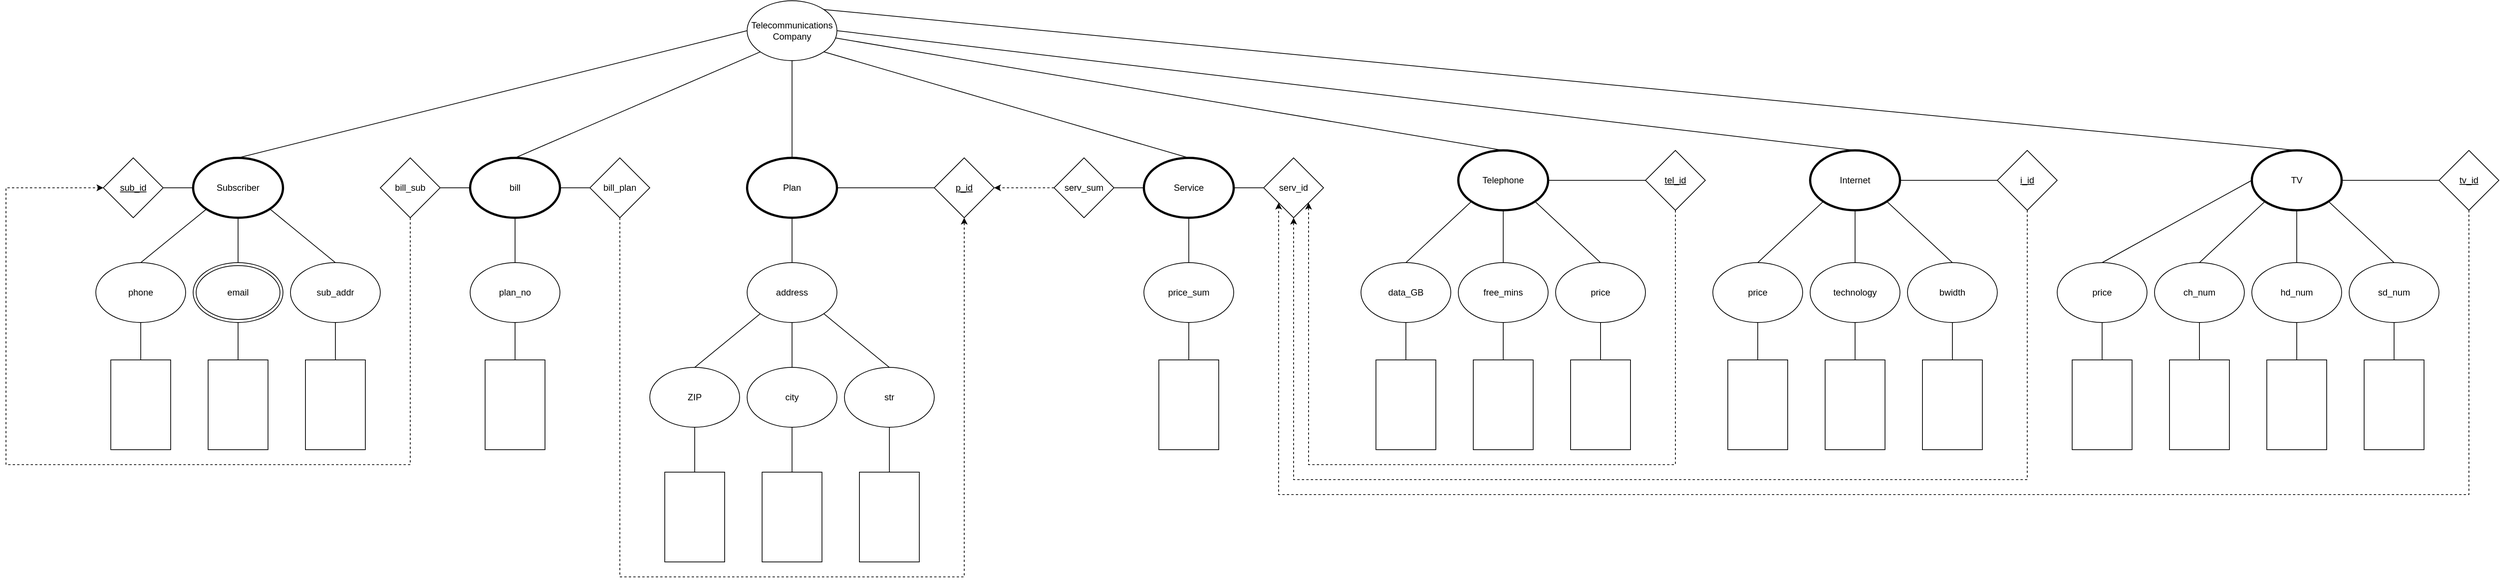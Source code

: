 <mxfile version="20.6.2" type="device"><diagram id="_O1bVxyvgIT5ZlkTUjTF" name="Page-1"><mxGraphModel dx="1822" dy="842" grid="1" gridSize="10" guides="1" tooltips="1" connect="1" arrows="1" fold="1" page="0" pageScale="1" pageWidth="850" pageHeight="1100" math="0" shadow="0"><root><mxCell id="0"/><mxCell id="1" parent="0"/><mxCell id="fbvqgnFjn6PV2NmL-w1n-10" style="rounded=0;orthogonalLoop=1;jettySize=auto;html=1;exitX=0;exitY=0.5;exitDx=0;exitDy=0;entryX=0.5;entryY=0;entryDx=0;entryDy=0;endArrow=none;endFill=0;" parent="1" source="fbvqgnFjn6PV2NmL-w1n-1" target="fbvqgnFjn6PV2NmL-w1n-14" edge="1"><mxGeometry relative="1" as="geometry"><mxPoint x="70" y="240" as="targetPoint"/></mxGeometry></mxCell><mxCell id="fbvqgnFjn6PV2NmL-w1n-67" style="edgeStyle=none;rounded=0;orthogonalLoop=1;jettySize=auto;html=1;exitX=0.5;exitY=1;exitDx=0;exitDy=0;entryX=0.5;entryY=0;entryDx=0;entryDy=0;endArrow=none;endFill=0;" parent="1" source="fbvqgnFjn6PV2NmL-w1n-1" target="fbvqgnFjn6PV2NmL-w1n-47" edge="1"><mxGeometry relative="1" as="geometry"/></mxCell><mxCell id="fbvqgnFjn6PV2NmL-w1n-1" value="Telecommunications&lt;br&gt;Company" style="ellipse;whiteSpace=wrap;html=1;" parent="1" vertex="1"><mxGeometry x="710" y="30" width="120" height="80" as="geometry"/></mxCell><mxCell id="fbvqgnFjn6PV2NmL-w1n-16" style="rounded=0;orthogonalLoop=1;jettySize=auto;html=1;exitX=0;exitY=0.5;exitDx=0;exitDy=0;entryX=1;entryY=0.5;entryDx=0;entryDy=0;endArrow=none;endFill=0;" parent="1" source="fbvqgnFjn6PV2NmL-w1n-14" target="fbvqgnFjn6PV2NmL-w1n-15" edge="1"><mxGeometry relative="1" as="geometry"/></mxCell><mxCell id="fbvqgnFjn6PV2NmL-w1n-23" style="rounded=0;orthogonalLoop=1;jettySize=auto;html=1;exitX=0.5;exitY=1;exitDx=0;exitDy=0;entryX=0.5;entryY=0;entryDx=0;entryDy=0;endArrow=none;endFill=0;" parent="1" source="fbvqgnFjn6PV2NmL-w1n-14" target="fbvqgnFjn6PV2NmL-w1n-25" edge="1"><mxGeometry relative="1" as="geometry"><mxPoint x="30" y="380.0" as="targetPoint"/></mxGeometry></mxCell><mxCell id="fbvqgnFjn6PV2NmL-w1n-24" style="rounded=0;orthogonalLoop=1;jettySize=auto;html=1;exitX=1;exitY=1;exitDx=0;exitDy=0;entryX=0.5;entryY=0;entryDx=0;entryDy=0;endArrow=none;endFill=0;" parent="1" source="fbvqgnFjn6PV2NmL-w1n-14" target="fbvqgnFjn6PV2NmL-w1n-21" edge="1"><mxGeometry relative="1" as="geometry"/></mxCell><mxCell id="fbvqgnFjn6PV2NmL-w1n-14" value="Subscriber" style="ellipse;whiteSpace=wrap;html=1;strokeWidth=3;" parent="1" vertex="1"><mxGeometry x="-30" y="240" width="120" height="80" as="geometry"/></mxCell><mxCell id="fbvqgnFjn6PV2NmL-w1n-15" value="&lt;u&gt;sub_id&lt;/u&gt;" style="rhombus;whiteSpace=wrap;html=1;" parent="1" vertex="1"><mxGeometry x="-150" y="240" width="80" height="80" as="geometry"/></mxCell><mxCell id="fbvqgnFjn6PV2NmL-w1n-31" style="rounded=0;orthogonalLoop=1;jettySize=auto;html=1;exitX=0.5;exitY=1;exitDx=0;exitDy=0;entryX=0.5;entryY=0;entryDx=0;entryDy=0;endArrow=none;endFill=0;" parent="1" source="fbvqgnFjn6PV2NmL-w1n-19" target="fbvqgnFjn6PV2NmL-w1n-27" edge="1"><mxGeometry relative="1" as="geometry"/></mxCell><mxCell id="fbvqgnFjn6PV2NmL-w1n-19" value="phone" style="ellipse;whiteSpace=wrap;html=1;" parent="1" vertex="1"><mxGeometry x="-160" y="380" width="120" height="80" as="geometry"/></mxCell><mxCell id="fbvqgnFjn6PV2NmL-w1n-33" style="rounded=0;orthogonalLoop=1;jettySize=auto;html=1;exitX=0.5;exitY=1;exitDx=0;exitDy=0;entryX=0.5;entryY=0;entryDx=0;entryDy=0;endArrow=none;endFill=0;" parent="1" source="fbvqgnFjn6PV2NmL-w1n-21" target="fbvqgnFjn6PV2NmL-w1n-29" edge="1"><mxGeometry relative="1" as="geometry"/></mxCell><mxCell id="fbvqgnFjn6PV2NmL-w1n-21" value="sub_addr" style="ellipse;whiteSpace=wrap;html=1;" parent="1" vertex="1"><mxGeometry x="100" y="380" width="120" height="80" as="geometry"/></mxCell><mxCell id="fbvqgnFjn6PV2NmL-w1n-32" style="rounded=0;orthogonalLoop=1;jettySize=auto;html=1;exitX=0.5;exitY=1;exitDx=0;exitDy=0;entryX=0.5;entryY=0;entryDx=0;entryDy=0;endArrow=none;endFill=0;" parent="1" source="fbvqgnFjn6PV2NmL-w1n-25" target="fbvqgnFjn6PV2NmL-w1n-30" edge="1"><mxGeometry relative="1" as="geometry"/></mxCell><mxCell id="fbvqgnFjn6PV2NmL-w1n-25" value="email" style="ellipse;shape=doubleEllipse;whiteSpace=wrap;html=1;" parent="1" vertex="1"><mxGeometry x="-30" y="380" width="120" height="80" as="geometry"/></mxCell><mxCell id="fbvqgnFjn6PV2NmL-w1n-27" value="" style="rounded=0;whiteSpace=wrap;html=1;" parent="1" vertex="1"><mxGeometry x="-140" y="510" width="80" height="120" as="geometry"/></mxCell><mxCell id="fbvqgnFjn6PV2NmL-w1n-29" value="" style="rounded=0;whiteSpace=wrap;html=1;" parent="1" vertex="1"><mxGeometry x="120" y="510" width="80" height="120" as="geometry"/></mxCell><mxCell id="fbvqgnFjn6PV2NmL-w1n-30" value="" style="rounded=0;whiteSpace=wrap;html=1;" parent="1" vertex="1"><mxGeometry x="-10" y="510" width="80" height="120" as="geometry"/></mxCell><mxCell id="fbvqgnFjn6PV2NmL-w1n-34" style="rounded=0;orthogonalLoop=1;jettySize=auto;html=1;exitX=0;exitY=1;exitDx=0;exitDy=0;entryX=0.5;entryY=0;entryDx=0;entryDy=0;endArrow=none;endFill=0;" parent="1" edge="1"><mxGeometry relative="1" as="geometry"><mxPoint x="-12.18" y="308.447" as="sourcePoint"/><mxPoint x="-100" y="380.0" as="targetPoint"/></mxGeometry></mxCell><mxCell id="fbvqgnFjn6PV2NmL-w1n-39" style="edgeStyle=none;rounded=0;orthogonalLoop=1;jettySize=auto;html=1;exitX=0.5;exitY=1;exitDx=0;exitDy=0;entryX=0.5;entryY=0;entryDx=0;entryDy=0;endArrow=none;endFill=0;" parent="1" source="fbvqgnFjn6PV2NmL-w1n-36" target="fbvqgnFjn6PV2NmL-w1n-38" edge="1"><mxGeometry relative="1" as="geometry"/></mxCell><mxCell id="fbvqgnFjn6PV2NmL-w1n-41" style="edgeStyle=none;rounded=0;orthogonalLoop=1;jettySize=auto;html=1;exitX=0.5;exitY=0;exitDx=0;exitDy=0;entryX=0;entryY=1;entryDx=0;entryDy=0;endArrow=none;endFill=0;" parent="1" source="fbvqgnFjn6PV2NmL-w1n-36" target="fbvqgnFjn6PV2NmL-w1n-1" edge="1"><mxGeometry relative="1" as="geometry"/></mxCell><mxCell id="fbvqgnFjn6PV2NmL-w1n-43" style="edgeStyle=none;rounded=0;orthogonalLoop=1;jettySize=auto;html=1;exitX=0;exitY=0.5;exitDx=0;exitDy=0;entryX=1;entryY=0.5;entryDx=0;entryDy=0;endArrow=none;endFill=0;" parent="1" source="fbvqgnFjn6PV2NmL-w1n-36" target="fbvqgnFjn6PV2NmL-w1n-42" edge="1"><mxGeometry relative="1" as="geometry"/></mxCell><mxCell id="fbvqgnFjn6PV2NmL-w1n-46" style="rounded=0;orthogonalLoop=1;jettySize=auto;html=1;exitX=1;exitY=0.5;exitDx=0;exitDy=0;entryX=0;entryY=0.5;entryDx=0;entryDy=0;endArrow=none;endFill=0;" parent="1" source="fbvqgnFjn6PV2NmL-w1n-36" target="fbvqgnFjn6PV2NmL-w1n-45" edge="1"><mxGeometry relative="1" as="geometry"/></mxCell><mxCell id="fbvqgnFjn6PV2NmL-w1n-36" value="bill" style="ellipse;whiteSpace=wrap;html=1;strokeWidth=3;" parent="1" vertex="1"><mxGeometry x="340" y="240" width="120" height="80" as="geometry"/></mxCell><mxCell id="fbvqgnFjn6PV2NmL-w1n-37" value="" style="rounded=0;whiteSpace=wrap;html=1;" parent="1" vertex="1"><mxGeometry x="360" y="510" width="80" height="120" as="geometry"/></mxCell><mxCell id="fbvqgnFjn6PV2NmL-w1n-40" style="edgeStyle=none;rounded=0;orthogonalLoop=1;jettySize=auto;html=1;exitX=0.5;exitY=1;exitDx=0;exitDy=0;entryX=0.5;entryY=0;entryDx=0;entryDy=0;endArrow=none;endFill=0;" parent="1" source="fbvqgnFjn6PV2NmL-w1n-38" target="fbvqgnFjn6PV2NmL-w1n-37" edge="1"><mxGeometry relative="1" as="geometry"/></mxCell><mxCell id="fbvqgnFjn6PV2NmL-w1n-38" value="plan_no" style="ellipse;whiteSpace=wrap;html=1;" parent="1" vertex="1"><mxGeometry x="340" y="380" width="120" height="80" as="geometry"/></mxCell><mxCell id="fbvqgnFjn6PV2NmL-w1n-44" style="edgeStyle=orthogonalEdgeStyle;rounded=0;orthogonalLoop=1;jettySize=auto;html=1;exitX=0.5;exitY=1;exitDx=0;exitDy=0;entryX=0;entryY=0.5;entryDx=0;entryDy=0;endArrow=classic;endFill=1;dashed=1;" parent="1" source="fbvqgnFjn6PV2NmL-w1n-42" target="fbvqgnFjn6PV2NmL-w1n-15" edge="1"><mxGeometry relative="1" as="geometry"><Array as="points"><mxPoint x="260" y="650"/><mxPoint x="-280" y="650"/><mxPoint x="-280" y="280"/></Array></mxGeometry></mxCell><mxCell id="fbvqgnFjn6PV2NmL-w1n-42" value="bill_sub" style="rhombus;whiteSpace=wrap;html=1;" parent="1" vertex="1"><mxGeometry x="220" y="240" width="80" height="80" as="geometry"/></mxCell><mxCell id="fbvqgnFjn6PV2NmL-w1n-50" style="edgeStyle=orthogonalEdgeStyle;rounded=0;orthogonalLoop=1;jettySize=auto;html=1;exitX=0.5;exitY=1;exitDx=0;exitDy=0;entryX=0.5;entryY=1;entryDx=0;entryDy=0;endArrow=classic;endFill=1;dashed=1;" parent="1" source="fbvqgnFjn6PV2NmL-w1n-45" target="fbvqgnFjn6PV2NmL-w1n-49" edge="1"><mxGeometry relative="1" as="geometry"><Array as="points"><mxPoint x="540" y="800"/><mxPoint x="1000" y="800"/></Array></mxGeometry></mxCell><mxCell id="fbvqgnFjn6PV2NmL-w1n-45" value="bill_plan" style="rhombus;whiteSpace=wrap;html=1;" parent="1" vertex="1"><mxGeometry x="500" y="240" width="80" height="80" as="geometry"/></mxCell><mxCell id="fbvqgnFjn6PV2NmL-w1n-56" style="rounded=0;orthogonalLoop=1;jettySize=auto;html=1;exitX=0.5;exitY=1;exitDx=0;exitDy=0;entryX=0.5;entryY=0;entryDx=0;entryDy=0;endArrow=none;endFill=0;" parent="1" source="fbvqgnFjn6PV2NmL-w1n-47" target="fbvqgnFjn6PV2NmL-w1n-51" edge="1"><mxGeometry relative="1" as="geometry"/></mxCell><mxCell id="fbvqgnFjn6PV2NmL-w1n-47" value="Plan" style="ellipse;whiteSpace=wrap;html=1;strokeWidth=3;" parent="1" vertex="1"><mxGeometry x="710" y="240" width="120" height="80" as="geometry"/></mxCell><mxCell id="fbvqgnFjn6PV2NmL-w1n-68" style="edgeStyle=none;rounded=0;orthogonalLoop=1;jettySize=auto;html=1;exitX=0;exitY=0.5;exitDx=0;exitDy=0;entryX=1;entryY=0.5;entryDx=0;entryDy=0;endArrow=none;endFill=0;" parent="1" source="fbvqgnFjn6PV2NmL-w1n-49" target="fbvqgnFjn6PV2NmL-w1n-47" edge="1"><mxGeometry relative="1" as="geometry"/></mxCell><mxCell id="fbvqgnFjn6PV2NmL-w1n-49" value="&lt;u&gt;p_id&lt;/u&gt;" style="rhombus;whiteSpace=wrap;html=1;" parent="1" vertex="1"><mxGeometry x="960" y="240" width="80" height="80" as="geometry"/></mxCell><mxCell id="fbvqgnFjn6PV2NmL-w1n-57" style="edgeStyle=none;rounded=0;orthogonalLoop=1;jettySize=auto;html=1;exitX=0;exitY=1;exitDx=0;exitDy=0;entryX=0.5;entryY=0;entryDx=0;entryDy=0;endArrow=none;endFill=0;" parent="1" source="fbvqgnFjn6PV2NmL-w1n-51" target="fbvqgnFjn6PV2NmL-w1n-54" edge="1"><mxGeometry relative="1" as="geometry"/></mxCell><mxCell id="fbvqgnFjn6PV2NmL-w1n-58" style="edgeStyle=none;rounded=0;orthogonalLoop=1;jettySize=auto;html=1;exitX=0.5;exitY=1;exitDx=0;exitDy=0;entryX=0.5;entryY=0;entryDx=0;entryDy=0;endArrow=none;endFill=0;" parent="1" source="fbvqgnFjn6PV2NmL-w1n-51" target="fbvqgnFjn6PV2NmL-w1n-55" edge="1"><mxGeometry relative="1" as="geometry"/></mxCell><mxCell id="fbvqgnFjn6PV2NmL-w1n-59" style="edgeStyle=none;rounded=0;orthogonalLoop=1;jettySize=auto;html=1;exitX=1;exitY=1;exitDx=0;exitDy=0;entryX=0.5;entryY=0;entryDx=0;entryDy=0;endArrow=none;endFill=0;" parent="1" source="fbvqgnFjn6PV2NmL-w1n-51" target="fbvqgnFjn6PV2NmL-w1n-53" edge="1"><mxGeometry relative="1" as="geometry"/></mxCell><mxCell id="fbvqgnFjn6PV2NmL-w1n-51" value="address" style="ellipse;whiteSpace=wrap;html=1;" parent="1" vertex="1"><mxGeometry x="710" y="380" width="120" height="80" as="geometry"/></mxCell><mxCell id="fbvqgnFjn6PV2NmL-w1n-66" style="edgeStyle=none;rounded=0;orthogonalLoop=1;jettySize=auto;html=1;exitX=0.5;exitY=1;exitDx=0;exitDy=0;entryX=0.5;entryY=0;entryDx=0;entryDy=0;endArrow=none;endFill=0;" parent="1" source="fbvqgnFjn6PV2NmL-w1n-53" target="fbvqgnFjn6PV2NmL-w1n-62" edge="1"><mxGeometry relative="1" as="geometry"/></mxCell><mxCell id="fbvqgnFjn6PV2NmL-w1n-53" value="str" style="ellipse;whiteSpace=wrap;html=1;" parent="1" vertex="1"><mxGeometry x="840" y="520" width="120" height="80" as="geometry"/></mxCell><mxCell id="fbvqgnFjn6PV2NmL-w1n-64" style="edgeStyle=none;rounded=0;orthogonalLoop=1;jettySize=auto;html=1;exitX=0.5;exitY=1;exitDx=0;exitDy=0;entryX=0.5;entryY=0;entryDx=0;entryDy=0;endArrow=none;endFill=0;" parent="1" source="fbvqgnFjn6PV2NmL-w1n-54" target="fbvqgnFjn6PV2NmL-w1n-60" edge="1"><mxGeometry relative="1" as="geometry"/></mxCell><mxCell id="fbvqgnFjn6PV2NmL-w1n-54" value="ZIP" style="ellipse;whiteSpace=wrap;html=1;" parent="1" vertex="1"><mxGeometry x="580" y="520" width="120" height="80" as="geometry"/></mxCell><mxCell id="fbvqgnFjn6PV2NmL-w1n-65" style="edgeStyle=none;rounded=0;orthogonalLoop=1;jettySize=auto;html=1;exitX=0.5;exitY=1;exitDx=0;exitDy=0;entryX=0.5;entryY=0;entryDx=0;entryDy=0;endArrow=none;endFill=0;" parent="1" source="fbvqgnFjn6PV2NmL-w1n-55" target="fbvqgnFjn6PV2NmL-w1n-63" edge="1"><mxGeometry relative="1" as="geometry"/></mxCell><mxCell id="fbvqgnFjn6PV2NmL-w1n-55" value="city" style="ellipse;whiteSpace=wrap;html=1;" parent="1" vertex="1"><mxGeometry x="710" y="520" width="120" height="80" as="geometry"/></mxCell><mxCell id="fbvqgnFjn6PV2NmL-w1n-60" value="" style="rounded=0;whiteSpace=wrap;html=1;" parent="1" vertex="1"><mxGeometry x="600" y="660" width="80" height="120" as="geometry"/></mxCell><mxCell id="fbvqgnFjn6PV2NmL-w1n-62" value="" style="rounded=0;whiteSpace=wrap;html=1;" parent="1" vertex="1"><mxGeometry x="860" y="660" width="80" height="120" as="geometry"/></mxCell><mxCell id="fbvqgnFjn6PV2NmL-w1n-63" value="" style="rounded=0;whiteSpace=wrap;html=1;" parent="1" vertex="1"><mxGeometry x="730" y="660" width="80" height="120" as="geometry"/></mxCell><mxCell id="fbvqgnFjn6PV2NmL-w1n-72" style="edgeStyle=none;rounded=0;orthogonalLoop=1;jettySize=auto;html=1;exitX=0;exitY=0.5;exitDx=0;exitDy=0;entryX=1;entryY=0.5;entryDx=0;entryDy=0;endArrow=none;endFill=0;" parent="1" source="fbvqgnFjn6PV2NmL-w1n-69" target="fbvqgnFjn6PV2NmL-w1n-70" edge="1"><mxGeometry relative="1" as="geometry"/></mxCell><mxCell id="fbvqgnFjn6PV2NmL-w1n-75" style="edgeStyle=none;rounded=0;orthogonalLoop=1;jettySize=auto;html=1;exitX=0.5;exitY=1;exitDx=0;exitDy=0;entryX=0.5;entryY=0;entryDx=0;entryDy=0;endArrow=none;endFill=0;" parent="1" source="fbvqgnFjn6PV2NmL-w1n-69" target="fbvqgnFjn6PV2NmL-w1n-74" edge="1"><mxGeometry relative="1" as="geometry"/></mxCell><mxCell id="fbvqgnFjn6PV2NmL-w1n-78" style="edgeStyle=none;rounded=0;orthogonalLoop=1;jettySize=auto;html=1;exitX=0.5;exitY=0;exitDx=0;exitDy=0;entryX=1;entryY=1;entryDx=0;entryDy=0;endArrow=none;endFill=0;" parent="1" source="fbvqgnFjn6PV2NmL-w1n-69" target="fbvqgnFjn6PV2NmL-w1n-1" edge="1"><mxGeometry relative="1" as="geometry"/></mxCell><mxCell id="fbvqgnFjn6PV2NmL-w1n-69" value="Service" style="ellipse;whiteSpace=wrap;html=1;strokeWidth=3;" parent="1" vertex="1"><mxGeometry x="1240" y="240" width="120" height="80" as="geometry"/></mxCell><mxCell id="fbvqgnFjn6PV2NmL-w1n-73" style="edgeStyle=none;rounded=0;orthogonalLoop=1;jettySize=auto;html=1;exitX=0;exitY=0.5;exitDx=0;exitDy=0;entryX=1;entryY=0.5;entryDx=0;entryDy=0;endArrow=classic;endFill=1;dashed=1;" parent="1" source="fbvqgnFjn6PV2NmL-w1n-70" target="fbvqgnFjn6PV2NmL-w1n-49" edge="1"><mxGeometry relative="1" as="geometry"/></mxCell><mxCell id="fbvqgnFjn6PV2NmL-w1n-70" value="serv_sum" style="rhombus;whiteSpace=wrap;html=1;" parent="1" vertex="1"><mxGeometry x="1120" y="240" width="80" height="80" as="geometry"/></mxCell><mxCell id="fbvqgnFjn6PV2NmL-w1n-74" value="price_sum" style="ellipse;whiteSpace=wrap;html=1;" parent="1" vertex="1"><mxGeometry x="1240" y="380" width="120" height="80" as="geometry"/></mxCell><mxCell id="fbvqgnFjn6PV2NmL-w1n-77" style="edgeStyle=none;rounded=0;orthogonalLoop=1;jettySize=auto;html=1;exitX=0.5;exitY=0;exitDx=0;exitDy=0;entryX=0.5;entryY=1;entryDx=0;entryDy=0;endArrow=none;endFill=0;" parent="1" source="fbvqgnFjn6PV2NmL-w1n-76" target="fbvqgnFjn6PV2NmL-w1n-74" edge="1"><mxGeometry relative="1" as="geometry"/></mxCell><mxCell id="fbvqgnFjn6PV2NmL-w1n-76" value="" style="rounded=0;whiteSpace=wrap;html=1;" parent="1" vertex="1"><mxGeometry x="1260" y="510" width="80" height="120" as="geometry"/></mxCell><mxCell id="fbvqgnFjn6PV2NmL-w1n-83" style="edgeStyle=none;rounded=0;orthogonalLoop=1;jettySize=auto;html=1;exitX=0.5;exitY=0;exitDx=0;exitDy=0;endArrow=none;endFill=0;" parent="1" source="fbvqgnFjn6PV2NmL-w1n-79" target="fbvqgnFjn6PV2NmL-w1n-1" edge="1"><mxGeometry relative="1" as="geometry"/></mxCell><mxCell id="fbvqgnFjn6PV2NmL-w1n-87" style="edgeStyle=none;rounded=0;orthogonalLoop=1;jettySize=auto;html=1;exitX=1;exitY=0.5;exitDx=0;exitDy=0;entryX=0;entryY=0.5;entryDx=0;entryDy=0;endArrow=none;endFill=0;" parent="1" source="fbvqgnFjn6PV2NmL-w1n-79" target="fbvqgnFjn6PV2NmL-w1n-86" edge="1"><mxGeometry relative="1" as="geometry"/></mxCell><mxCell id="fbvqgnFjn6PV2NmL-w1n-91" style="edgeStyle=none;rounded=0;orthogonalLoop=1;jettySize=auto;html=1;exitX=0;exitY=1;exitDx=0;exitDy=0;entryX=0.5;entryY=0;entryDx=0;entryDy=0;endArrow=none;endFill=0;" parent="1" source="fbvqgnFjn6PV2NmL-w1n-79" target="fbvqgnFjn6PV2NmL-w1n-89" edge="1"><mxGeometry relative="1" as="geometry"/></mxCell><mxCell id="fbvqgnFjn6PV2NmL-w1n-92" style="edgeStyle=none;rounded=0;orthogonalLoop=1;jettySize=auto;html=1;exitX=0.5;exitY=1;exitDx=0;exitDy=0;entryX=0.5;entryY=0;entryDx=0;entryDy=0;endArrow=none;endFill=0;" parent="1" source="fbvqgnFjn6PV2NmL-w1n-79" target="fbvqgnFjn6PV2NmL-w1n-88" edge="1"><mxGeometry relative="1" as="geometry"/></mxCell><mxCell id="fbvqgnFjn6PV2NmL-w1n-93" style="edgeStyle=none;rounded=0;orthogonalLoop=1;jettySize=auto;html=1;exitX=1;exitY=1;exitDx=0;exitDy=0;entryX=0.5;entryY=0;entryDx=0;entryDy=0;endArrow=none;endFill=0;" parent="1" source="fbvqgnFjn6PV2NmL-w1n-79" target="fbvqgnFjn6PV2NmL-w1n-90" edge="1"><mxGeometry relative="1" as="geometry"/></mxCell><mxCell id="fbvqgnFjn6PV2NmL-w1n-79" value="Telephone" style="ellipse;whiteSpace=wrap;html=1;strokeWidth=3;" parent="1" vertex="1"><mxGeometry x="1660" y="230" width="120" height="80" as="geometry"/></mxCell><mxCell id="fbvqgnFjn6PV2NmL-w1n-85" style="edgeStyle=none;rounded=0;orthogonalLoop=1;jettySize=auto;html=1;exitX=0.5;exitY=0;exitDx=0;exitDy=0;endArrow=none;endFill=0;entryX=1;entryY=0;entryDx=0;entryDy=0;" parent="1" source="fbvqgnFjn6PV2NmL-w1n-81" target="fbvqgnFjn6PV2NmL-w1n-1" edge="1"><mxGeometry relative="1" as="geometry"><mxPoint x="860" y="110" as="targetPoint"/></mxGeometry></mxCell><mxCell id="fbvqgnFjn6PV2NmL-w1n-130" style="edgeStyle=none;rounded=0;orthogonalLoop=1;jettySize=auto;html=1;exitX=0;exitY=0.5;exitDx=0;exitDy=0;entryX=0.5;entryY=0;entryDx=0;entryDy=0;endArrow=none;endFill=0;" parent="1" source="fbvqgnFjn6PV2NmL-w1n-81" target="fbvqgnFjn6PV2NmL-w1n-127" edge="1"><mxGeometry relative="1" as="geometry"/></mxCell><mxCell id="fbvqgnFjn6PV2NmL-w1n-131" style="edgeStyle=none;rounded=0;orthogonalLoop=1;jettySize=auto;html=1;exitX=0;exitY=1;exitDx=0;exitDy=0;entryX=0.5;entryY=0;entryDx=0;entryDy=0;endArrow=none;endFill=0;" parent="1" source="fbvqgnFjn6PV2NmL-w1n-81" target="fbvqgnFjn6PV2NmL-w1n-126" edge="1"><mxGeometry relative="1" as="geometry"/></mxCell><mxCell id="fbvqgnFjn6PV2NmL-w1n-132" style="edgeStyle=none;rounded=0;orthogonalLoop=1;jettySize=auto;html=1;exitX=0.5;exitY=1;exitDx=0;exitDy=0;entryX=0.5;entryY=0;entryDx=0;entryDy=0;endArrow=none;endFill=0;" parent="1" source="fbvqgnFjn6PV2NmL-w1n-81" target="fbvqgnFjn6PV2NmL-w1n-128" edge="1"><mxGeometry relative="1" as="geometry"/></mxCell><mxCell id="fbvqgnFjn6PV2NmL-w1n-133" style="edgeStyle=none;rounded=0;orthogonalLoop=1;jettySize=auto;html=1;exitX=1;exitY=1;exitDx=0;exitDy=0;entryX=0.5;entryY=0;entryDx=0;entryDy=0;endArrow=none;endFill=0;" parent="1" source="fbvqgnFjn6PV2NmL-w1n-81" target="fbvqgnFjn6PV2NmL-w1n-129" edge="1"><mxGeometry relative="1" as="geometry"/></mxCell><mxCell id="fbvqgnFjn6PV2NmL-w1n-81" value="TV" style="ellipse;whiteSpace=wrap;html=1;strokeWidth=3;" parent="1" vertex="1"><mxGeometry x="2720" y="230" width="120" height="80" as="geometry"/></mxCell><mxCell id="fbvqgnFjn6PV2NmL-w1n-84" style="edgeStyle=none;rounded=0;orthogonalLoop=1;jettySize=auto;html=1;exitX=0.5;exitY=0;exitDx=0;exitDy=0;entryX=1;entryY=0.5;entryDx=0;entryDy=0;endArrow=none;endFill=0;" parent="1" source="fbvqgnFjn6PV2NmL-w1n-82" target="fbvqgnFjn6PV2NmL-w1n-1" edge="1"><mxGeometry relative="1" as="geometry"/></mxCell><mxCell id="fbvqgnFjn6PV2NmL-w1n-117" style="rounded=0;orthogonalLoop=1;jettySize=auto;html=1;exitX=0;exitY=1;exitDx=0;exitDy=0;entryX=0.5;entryY=0;entryDx=0;entryDy=0;endArrow=none;endFill=0;" parent="1" source="fbvqgnFjn6PV2NmL-w1n-82" target="fbvqgnFjn6PV2NmL-w1n-109" edge="1"><mxGeometry relative="1" as="geometry"/></mxCell><mxCell id="fbvqgnFjn6PV2NmL-w1n-118" style="edgeStyle=none;rounded=0;orthogonalLoop=1;jettySize=auto;html=1;exitX=0.5;exitY=1;exitDx=0;exitDy=0;entryX=0.5;entryY=0;entryDx=0;entryDy=0;endArrow=none;endFill=0;" parent="1" source="fbvqgnFjn6PV2NmL-w1n-82" target="fbvqgnFjn6PV2NmL-w1n-107" edge="1"><mxGeometry relative="1" as="geometry"/></mxCell><mxCell id="fbvqgnFjn6PV2NmL-w1n-119" style="edgeStyle=none;rounded=0;orthogonalLoop=1;jettySize=auto;html=1;exitX=1;exitY=1;exitDx=0;exitDy=0;entryX=0.5;entryY=0;entryDx=0;entryDy=0;endArrow=none;endFill=0;" parent="1" source="fbvqgnFjn6PV2NmL-w1n-82" target="fbvqgnFjn6PV2NmL-w1n-108" edge="1"><mxGeometry relative="1" as="geometry"/></mxCell><mxCell id="fbvqgnFjn6PV2NmL-w1n-82" value="Internet" style="ellipse;whiteSpace=wrap;html=1;strokeWidth=3;" parent="1" vertex="1"><mxGeometry x="2130" y="230" width="120" height="80" as="geometry"/></mxCell><mxCell id="fbvqgnFjn6PV2NmL-w1n-100" style="edgeStyle=orthogonalEdgeStyle;rounded=0;orthogonalLoop=1;jettySize=auto;html=1;exitX=0.5;exitY=1;exitDx=0;exitDy=0;entryX=1;entryY=1;entryDx=0;entryDy=0;endArrow=classic;endFill=1;dashed=1;" parent="1" source="fbvqgnFjn6PV2NmL-w1n-86" target="fbvqgnFjn6PV2NmL-w1n-142" edge="1"><mxGeometry relative="1" as="geometry"><Array as="points"><mxPoint x="1950" y="650"/><mxPoint x="1460" y="650"/></Array></mxGeometry></mxCell><mxCell id="fbvqgnFjn6PV2NmL-w1n-86" value="&lt;u&gt;tel_id&lt;/u&gt;" style="rhombus;whiteSpace=wrap;html=1;" parent="1" vertex="1"><mxGeometry x="1910" y="230" width="80" height="80" as="geometry"/></mxCell><mxCell id="fbvqgnFjn6PV2NmL-w1n-98" style="edgeStyle=none;rounded=0;orthogonalLoop=1;jettySize=auto;html=1;exitX=0.5;exitY=1;exitDx=0;exitDy=0;entryX=0.5;entryY=0;entryDx=0;entryDy=0;endArrow=none;endFill=0;" parent="1" source="fbvqgnFjn6PV2NmL-w1n-88" target="fbvqgnFjn6PV2NmL-w1n-95" edge="1"><mxGeometry relative="1" as="geometry"/></mxCell><mxCell id="fbvqgnFjn6PV2NmL-w1n-88" value="free_mins" style="ellipse;whiteSpace=wrap;html=1;" parent="1" vertex="1"><mxGeometry x="1660" y="380" width="120" height="80" as="geometry"/></mxCell><mxCell id="fbvqgnFjn6PV2NmL-w1n-97" style="edgeStyle=none;rounded=0;orthogonalLoop=1;jettySize=auto;html=1;exitX=0.5;exitY=1;exitDx=0;exitDy=0;entryX=0.5;entryY=0;entryDx=0;entryDy=0;endArrow=none;endFill=0;" parent="1" source="fbvqgnFjn6PV2NmL-w1n-89" target="fbvqgnFjn6PV2NmL-w1n-94" edge="1"><mxGeometry relative="1" as="geometry"/></mxCell><mxCell id="fbvqgnFjn6PV2NmL-w1n-89" value="data_GB" style="ellipse;whiteSpace=wrap;html=1;" parent="1" vertex="1"><mxGeometry x="1530" y="380" width="120" height="80" as="geometry"/></mxCell><mxCell id="fbvqgnFjn6PV2NmL-w1n-99" style="edgeStyle=none;rounded=0;orthogonalLoop=1;jettySize=auto;html=1;exitX=0.5;exitY=1;exitDx=0;exitDy=0;entryX=0.5;entryY=0;entryDx=0;entryDy=0;endArrow=none;endFill=0;" parent="1" source="fbvqgnFjn6PV2NmL-w1n-90" target="fbvqgnFjn6PV2NmL-w1n-96" edge="1"><mxGeometry relative="1" as="geometry"/></mxCell><mxCell id="fbvqgnFjn6PV2NmL-w1n-90" value="price" style="ellipse;whiteSpace=wrap;html=1;" parent="1" vertex="1"><mxGeometry x="1790" y="380" width="120" height="80" as="geometry"/></mxCell><mxCell id="fbvqgnFjn6PV2NmL-w1n-94" value="" style="rounded=0;whiteSpace=wrap;html=1;" parent="1" vertex="1"><mxGeometry x="1550" y="510" width="80" height="120" as="geometry"/></mxCell><mxCell id="fbvqgnFjn6PV2NmL-w1n-95" value="" style="rounded=0;whiteSpace=wrap;html=1;" parent="1" vertex="1"><mxGeometry x="1680" y="510" width="80" height="120" as="geometry"/></mxCell><mxCell id="fbvqgnFjn6PV2NmL-w1n-96" value="" style="rounded=0;whiteSpace=wrap;html=1;" parent="1" vertex="1"><mxGeometry x="1810" y="510" width="80" height="120" as="geometry"/></mxCell><mxCell id="fbvqgnFjn6PV2NmL-w1n-102" style="edgeStyle=orthogonalEdgeStyle;rounded=0;orthogonalLoop=1;jettySize=auto;html=1;exitX=0;exitY=0.5;exitDx=0;exitDy=0;entryX=1;entryY=0.5;entryDx=0;entryDy=0;endArrow=none;endFill=0;" parent="1" source="fbvqgnFjn6PV2NmL-w1n-101" target="fbvqgnFjn6PV2NmL-w1n-82" edge="1"><mxGeometry relative="1" as="geometry"/></mxCell><mxCell id="fbvqgnFjn6PV2NmL-w1n-103" style="edgeStyle=orthogonalEdgeStyle;rounded=0;orthogonalLoop=1;jettySize=auto;html=1;exitX=0.5;exitY=1;exitDx=0;exitDy=0;entryX=0.5;entryY=1;entryDx=0;entryDy=0;dashed=1;endArrow=classic;endFill=1;" parent="1" source="fbvqgnFjn6PV2NmL-w1n-101" target="fbvqgnFjn6PV2NmL-w1n-142" edge="1"><mxGeometry relative="1" as="geometry"><Array as="points"><mxPoint x="2420" y="670"/><mxPoint x="1440" y="670"/></Array></mxGeometry></mxCell><mxCell id="fbvqgnFjn6PV2NmL-w1n-101" value="&lt;u&gt;i_id&lt;/u&gt;" style="rhombus;whiteSpace=wrap;html=1;" parent="1" vertex="1"><mxGeometry x="2380" y="230" width="80" height="80" as="geometry"/></mxCell><mxCell id="fbvqgnFjn6PV2NmL-w1n-105" style="edgeStyle=orthogonalEdgeStyle;rounded=0;orthogonalLoop=1;jettySize=auto;html=1;exitX=0;exitY=0.5;exitDx=0;exitDy=0;entryX=1;entryY=0.5;entryDx=0;entryDy=0;endArrow=none;endFill=0;" parent="1" source="fbvqgnFjn6PV2NmL-w1n-104" target="fbvqgnFjn6PV2NmL-w1n-81" edge="1"><mxGeometry relative="1" as="geometry"/></mxCell><mxCell id="fbvqgnFjn6PV2NmL-w1n-106" style="edgeStyle=orthogonalEdgeStyle;rounded=0;orthogonalLoop=1;jettySize=auto;html=1;exitX=0.5;exitY=1;exitDx=0;exitDy=0;entryX=0;entryY=1;entryDx=0;entryDy=0;dashed=1;endArrow=classic;endFill=1;" parent="1" source="fbvqgnFjn6PV2NmL-w1n-104" target="fbvqgnFjn6PV2NmL-w1n-142" edge="1"><mxGeometry relative="1" as="geometry"><Array as="points"><mxPoint x="3010" y="690"/><mxPoint x="1420" y="690"/></Array></mxGeometry></mxCell><mxCell id="fbvqgnFjn6PV2NmL-w1n-104" value="&lt;u&gt;tv_id&lt;/u&gt;" style="rhombus;whiteSpace=wrap;html=1;" parent="1" vertex="1"><mxGeometry x="2970" y="230" width="80" height="80" as="geometry"/></mxCell><mxCell id="fbvqgnFjn6PV2NmL-w1n-124" style="edgeStyle=none;rounded=0;orthogonalLoop=1;jettySize=auto;html=1;exitX=0.5;exitY=1;exitDx=0;exitDy=0;entryX=0.5;entryY=0;entryDx=0;entryDy=0;endArrow=none;endFill=0;" parent="1" source="fbvqgnFjn6PV2NmL-w1n-107" target="fbvqgnFjn6PV2NmL-w1n-121" edge="1"><mxGeometry relative="1" as="geometry"/></mxCell><mxCell id="fbvqgnFjn6PV2NmL-w1n-107" value="technology" style="ellipse;whiteSpace=wrap;html=1;" parent="1" vertex="1"><mxGeometry x="2130" y="380" width="120" height="80" as="geometry"/></mxCell><mxCell id="fbvqgnFjn6PV2NmL-w1n-125" style="edgeStyle=none;rounded=0;orthogonalLoop=1;jettySize=auto;html=1;exitX=0.5;exitY=1;exitDx=0;exitDy=0;entryX=0.5;entryY=0;entryDx=0;entryDy=0;endArrow=none;endFill=0;" parent="1" source="fbvqgnFjn6PV2NmL-w1n-108" target="fbvqgnFjn6PV2NmL-w1n-122" edge="1"><mxGeometry relative="1" as="geometry"/></mxCell><mxCell id="fbvqgnFjn6PV2NmL-w1n-108" value="bwidth" style="ellipse;whiteSpace=wrap;html=1;" parent="1" vertex="1"><mxGeometry x="2260" y="380" width="120" height="80" as="geometry"/></mxCell><mxCell id="fbvqgnFjn6PV2NmL-w1n-123" style="edgeStyle=none;rounded=0;orthogonalLoop=1;jettySize=auto;html=1;exitX=0.5;exitY=1;exitDx=0;exitDy=0;entryX=0.5;entryY=0;entryDx=0;entryDy=0;endArrow=none;endFill=0;" parent="1" source="fbvqgnFjn6PV2NmL-w1n-109" target="fbvqgnFjn6PV2NmL-w1n-120" edge="1"><mxGeometry relative="1" as="geometry"/></mxCell><mxCell id="fbvqgnFjn6PV2NmL-w1n-109" value="price" style="ellipse;whiteSpace=wrap;html=1;" parent="1" vertex="1"><mxGeometry x="2000" y="380" width="120" height="80" as="geometry"/></mxCell><mxCell id="fbvqgnFjn6PV2NmL-w1n-120" value="" style="rounded=0;whiteSpace=wrap;html=1;" parent="1" vertex="1"><mxGeometry x="2020" y="510" width="80" height="120" as="geometry"/></mxCell><mxCell id="fbvqgnFjn6PV2NmL-w1n-121" value="" style="rounded=0;whiteSpace=wrap;html=1;" parent="1" vertex="1"><mxGeometry x="2150" y="510" width="80" height="120" as="geometry"/></mxCell><mxCell id="fbvqgnFjn6PV2NmL-w1n-122" value="" style="rounded=0;whiteSpace=wrap;html=1;" parent="1" vertex="1"><mxGeometry x="2280" y="510" width="80" height="120" as="geometry"/></mxCell><mxCell id="fbvqgnFjn6PV2NmL-w1n-139" style="edgeStyle=none;rounded=0;orthogonalLoop=1;jettySize=auto;html=1;exitX=0.5;exitY=1;exitDx=0;exitDy=0;entryX=0.5;entryY=0;entryDx=0;entryDy=0;endArrow=none;endFill=0;" parent="1" source="fbvqgnFjn6PV2NmL-w1n-126" target="fbvqgnFjn6PV2NmL-w1n-135" edge="1"><mxGeometry relative="1" as="geometry"/></mxCell><mxCell id="fbvqgnFjn6PV2NmL-w1n-126" value="ch_num" style="ellipse;whiteSpace=wrap;html=1;" parent="1" vertex="1"><mxGeometry x="2590" y="380" width="120" height="80" as="geometry"/></mxCell><mxCell id="fbvqgnFjn6PV2NmL-w1n-138" style="edgeStyle=none;rounded=0;orthogonalLoop=1;jettySize=auto;html=1;exitX=0.5;exitY=1;exitDx=0;exitDy=0;entryX=0.5;entryY=0;entryDx=0;entryDy=0;endArrow=none;endFill=0;" parent="1" source="fbvqgnFjn6PV2NmL-w1n-127" target="fbvqgnFjn6PV2NmL-w1n-134" edge="1"><mxGeometry relative="1" as="geometry"/></mxCell><mxCell id="fbvqgnFjn6PV2NmL-w1n-127" value="price" style="ellipse;whiteSpace=wrap;html=1;" parent="1" vertex="1"><mxGeometry x="2460" y="380" width="120" height="80" as="geometry"/></mxCell><mxCell id="fbvqgnFjn6PV2NmL-w1n-140" style="edgeStyle=none;rounded=0;orthogonalLoop=1;jettySize=auto;html=1;exitX=0.5;exitY=1;exitDx=0;exitDy=0;entryX=0.5;entryY=0;entryDx=0;entryDy=0;endArrow=none;endFill=0;" parent="1" source="fbvqgnFjn6PV2NmL-w1n-128" target="fbvqgnFjn6PV2NmL-w1n-136" edge="1"><mxGeometry relative="1" as="geometry"/></mxCell><mxCell id="fbvqgnFjn6PV2NmL-w1n-128" value="hd_num" style="ellipse;whiteSpace=wrap;html=1;" parent="1" vertex="1"><mxGeometry x="2720" y="380" width="120" height="80" as="geometry"/></mxCell><mxCell id="fbvqgnFjn6PV2NmL-w1n-141" style="edgeStyle=none;rounded=0;orthogonalLoop=1;jettySize=auto;html=1;exitX=0.5;exitY=1;exitDx=0;exitDy=0;entryX=0.5;entryY=0;entryDx=0;entryDy=0;endArrow=none;endFill=0;" parent="1" source="fbvqgnFjn6PV2NmL-w1n-129" target="fbvqgnFjn6PV2NmL-w1n-137" edge="1"><mxGeometry relative="1" as="geometry"/></mxCell><mxCell id="fbvqgnFjn6PV2NmL-w1n-129" value="sd_num" style="ellipse;whiteSpace=wrap;html=1;" parent="1" vertex="1"><mxGeometry x="2850" y="380" width="120" height="80" as="geometry"/></mxCell><mxCell id="fbvqgnFjn6PV2NmL-w1n-134" value="" style="rounded=0;whiteSpace=wrap;html=1;" parent="1" vertex="1"><mxGeometry x="2480" y="510" width="80" height="120" as="geometry"/></mxCell><mxCell id="fbvqgnFjn6PV2NmL-w1n-135" value="" style="rounded=0;whiteSpace=wrap;html=1;" parent="1" vertex="1"><mxGeometry x="2610" y="510" width="80" height="120" as="geometry"/></mxCell><mxCell id="fbvqgnFjn6PV2NmL-w1n-136" value="" style="rounded=0;whiteSpace=wrap;html=1;" parent="1" vertex="1"><mxGeometry x="2740" y="510" width="80" height="120" as="geometry"/></mxCell><mxCell id="fbvqgnFjn6PV2NmL-w1n-137" value="" style="rounded=0;whiteSpace=wrap;html=1;" parent="1" vertex="1"><mxGeometry x="2870" y="510" width="80" height="120" as="geometry"/></mxCell><mxCell id="fbvqgnFjn6PV2NmL-w1n-143" style="edgeStyle=none;rounded=0;orthogonalLoop=1;jettySize=auto;html=1;exitX=0;exitY=0.5;exitDx=0;exitDy=0;entryX=1;entryY=0.5;entryDx=0;entryDy=0;endArrow=none;endFill=0;" parent="1" source="fbvqgnFjn6PV2NmL-w1n-142" target="fbvqgnFjn6PV2NmL-w1n-69" edge="1"><mxGeometry relative="1" as="geometry"/></mxCell><mxCell id="fbvqgnFjn6PV2NmL-w1n-142" value="serv_id" style="rhombus;whiteSpace=wrap;html=1;" parent="1" vertex="1"><mxGeometry x="1400" y="240" width="80" height="80" as="geometry"/></mxCell></root></mxGraphModel></diagram></mxfile>